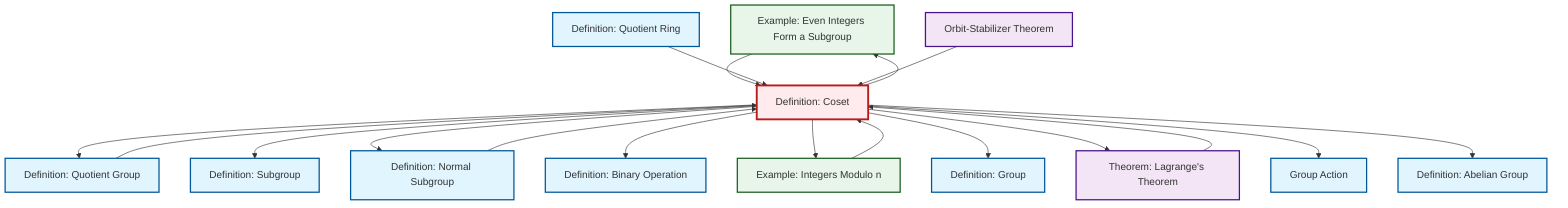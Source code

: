 graph TD
    classDef definition fill:#e1f5fe,stroke:#01579b,stroke-width:2px
    classDef theorem fill:#f3e5f5,stroke:#4a148c,stroke-width:2px
    classDef axiom fill:#fff3e0,stroke:#e65100,stroke-width:2px
    classDef example fill:#e8f5e9,stroke:#1b5e20,stroke-width:2px
    classDef current fill:#ffebee,stroke:#b71c1c,stroke-width:3px
    ex-even-integers-subgroup["Example: Even Integers Form a Subgroup"]:::example
    ex-quotient-integers-mod-n["Example: Integers Modulo n"]:::example
    def-subgroup["Definition: Subgroup"]:::definition
    def-quotient-group["Definition: Quotient Group"]:::definition
    def-binary-operation["Definition: Binary Operation"]:::definition
    def-coset["Definition: Coset"]:::definition
    thm-orbit-stabilizer["Orbit-Stabilizer Theorem"]:::theorem
    def-normal-subgroup["Definition: Normal Subgroup"]:::definition
    def-quotient-ring["Definition: Quotient Ring"]:::definition
    thm-lagrange["Theorem: Lagrange's Theorem"]:::theorem
    def-abelian-group["Definition: Abelian Group"]:::definition
    def-group["Definition: Group"]:::definition
    def-group-action["Group Action"]:::definition
    def-coset --> def-quotient-group
    thm-lagrange --> def-coset
    def-coset --> def-subgroup
    def-coset --> def-normal-subgroup
    def-coset --> ex-even-integers-subgroup
    ex-even-integers-subgroup --> def-coset
    def-coset --> def-binary-operation
    def-coset --> ex-quotient-integers-mod-n
    ex-quotient-integers-mod-n --> def-coset
    def-normal-subgroup --> def-coset
    def-coset --> def-group
    def-quotient-group --> def-coset
    def-coset --> thm-lagrange
    def-coset --> def-group-action
    def-quotient-ring --> def-coset
    thm-orbit-stabilizer --> def-coset
    def-coset --> def-abelian-group
    class def-coset current